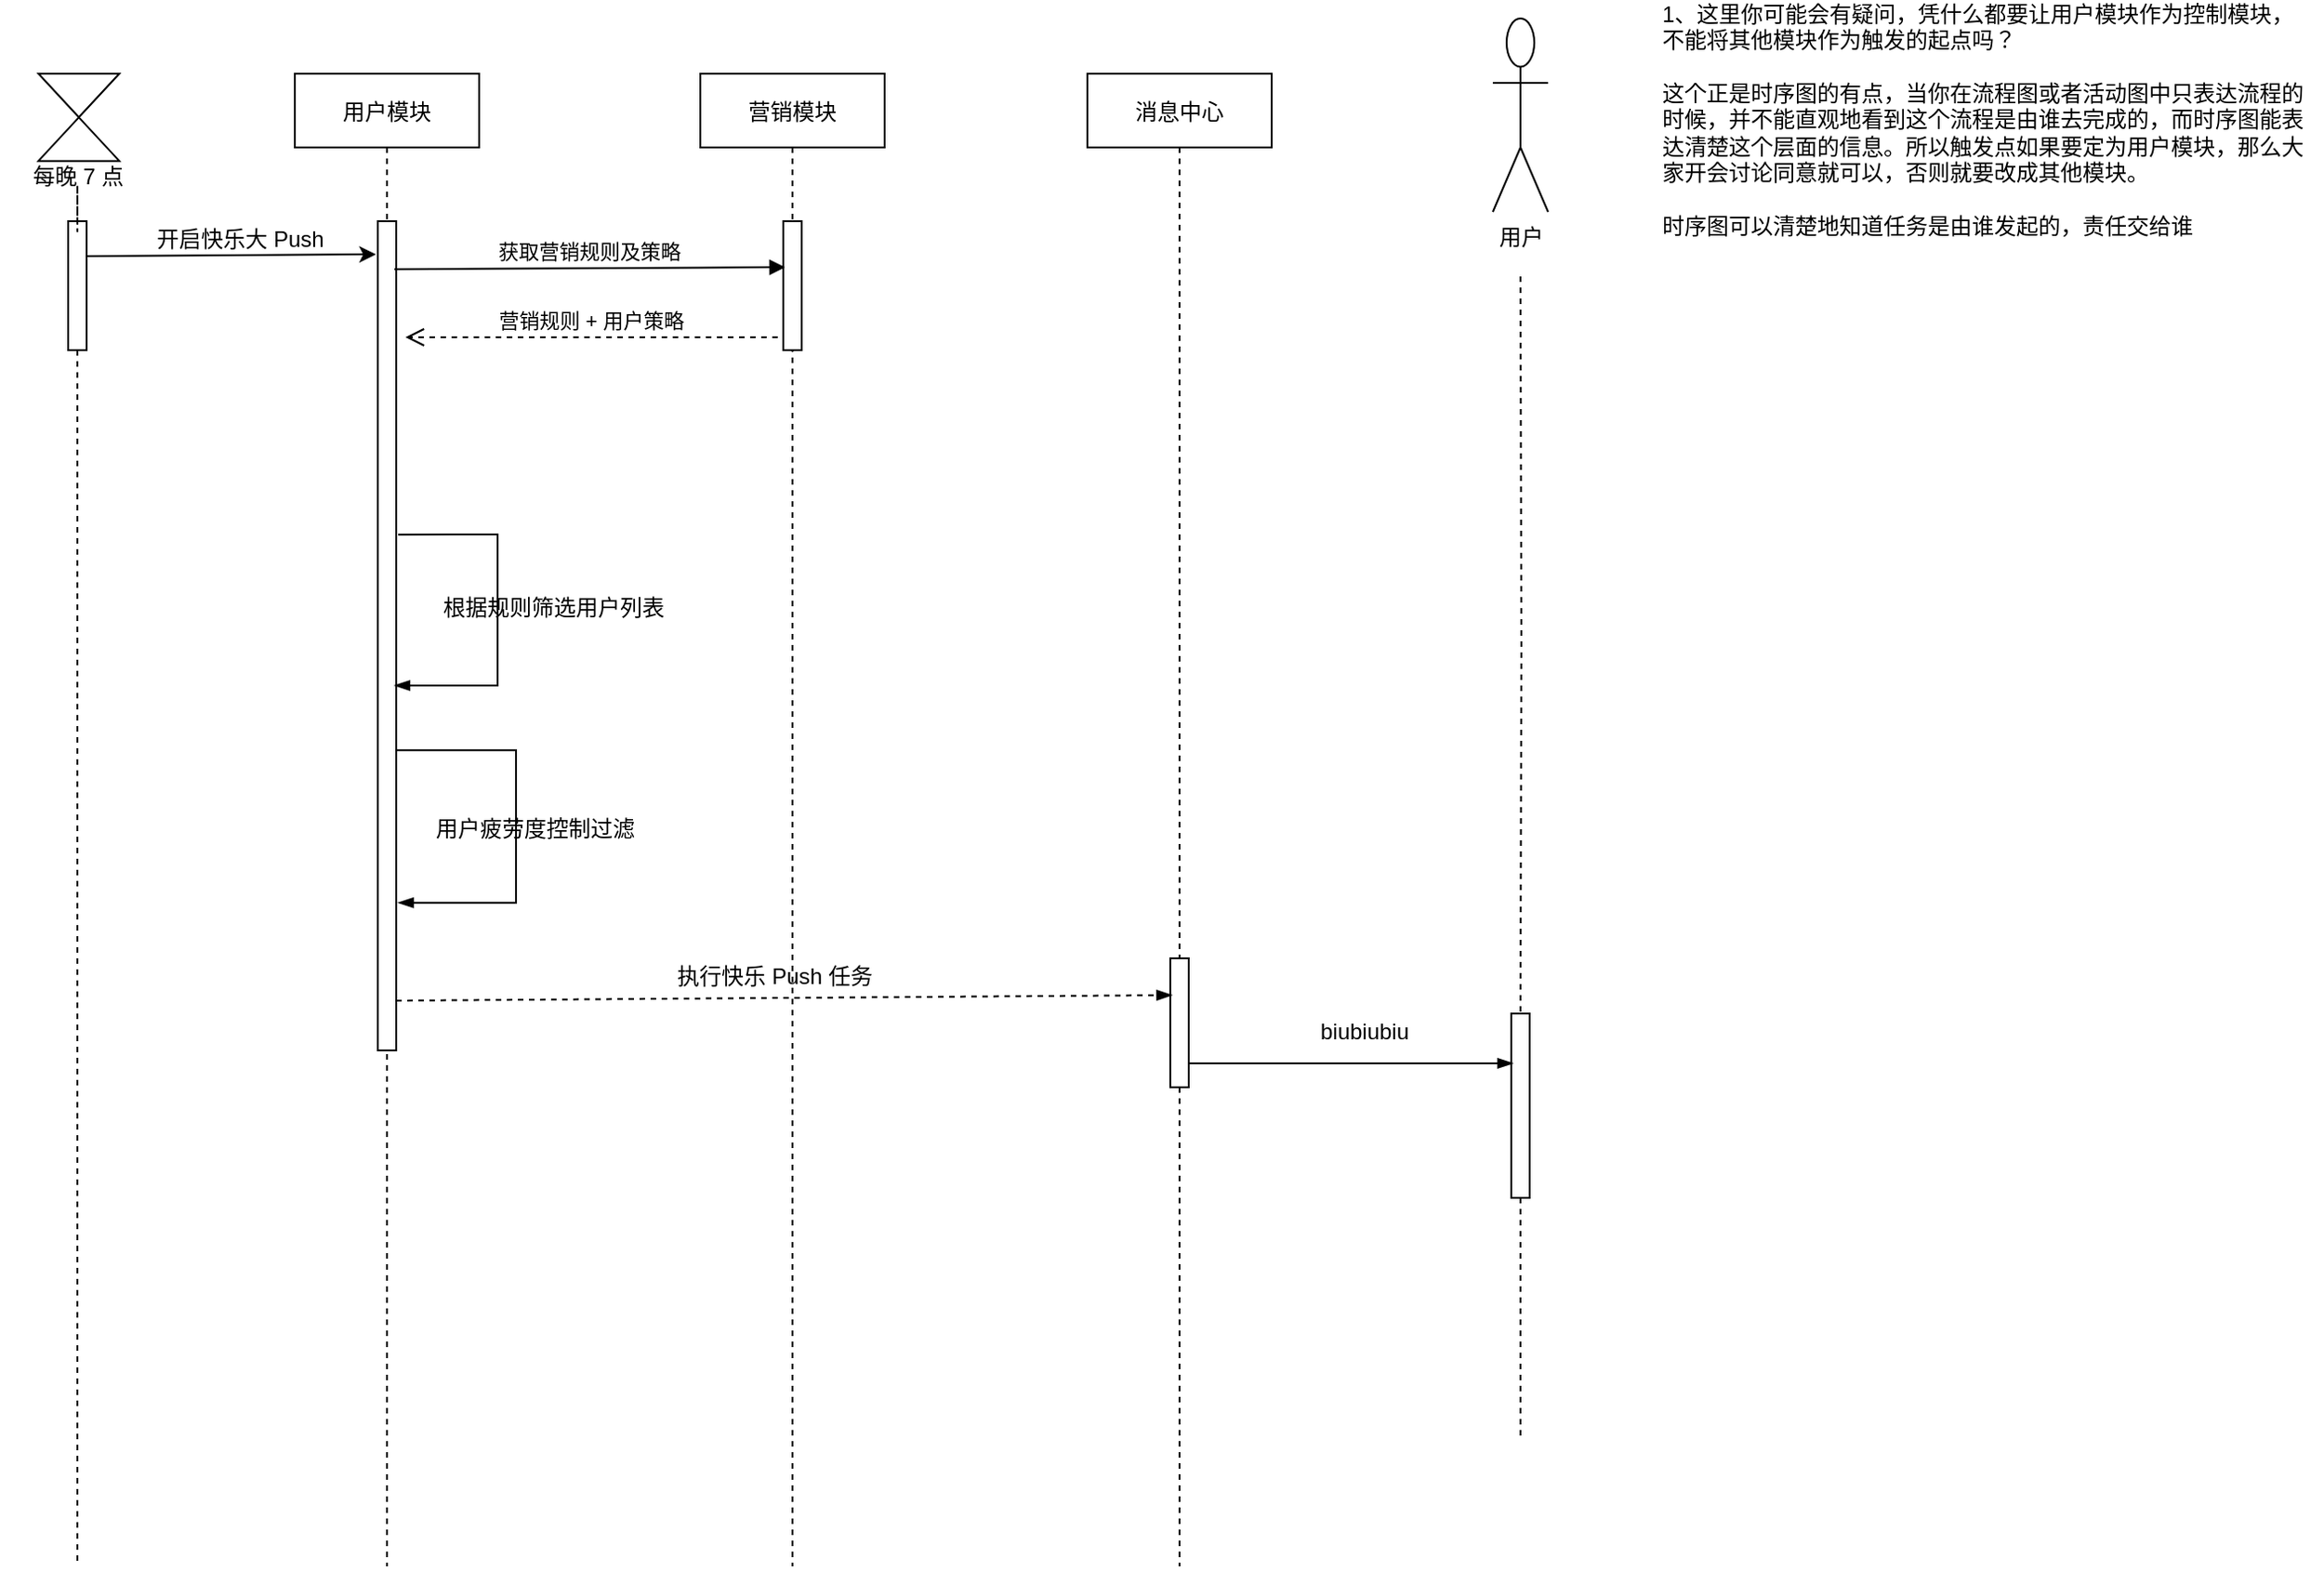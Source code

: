 <mxfile version="15.5.8" type="github">
  <diagram id="kgpKYQtTHZ0yAKxKKP6v" name="Page-1">
    <mxGraphModel dx="1164" dy="682" grid="1" gridSize="10" guides="1" tooltips="1" connect="1" arrows="1" fold="1" page="1" pageScale="1" pageWidth="850" pageHeight="1100" math="0" shadow="0">
      <root>
        <mxCell id="0" />
        <mxCell id="1" parent="0" />
        <mxCell id="3nuBFxr9cyL0pnOWT2aG-1" value="用户模块" style="shape=umlLifeline;perimeter=lifelinePerimeter;container=1;collapsible=0;recursiveResize=0;rounded=0;shadow=0;strokeWidth=1;" parent="1" vertex="1">
          <mxGeometry x="180" y="80" width="100" height="810" as="geometry" />
        </mxCell>
        <mxCell id="3nuBFxr9cyL0pnOWT2aG-2" value="" style="points=[];perimeter=orthogonalPerimeter;rounded=0;shadow=0;strokeWidth=1;" parent="3nuBFxr9cyL0pnOWT2aG-1" vertex="1">
          <mxGeometry x="45" y="80" width="10" height="450" as="geometry" />
        </mxCell>
        <mxCell id="H-buyMjWP8MUea_8feiy-16" value="" style="endArrow=blockThin;html=1;rounded=0;exitX=1;exitY=0.638;exitDx=0;exitDy=0;exitPerimeter=0;edgeStyle=elbowEdgeStyle;elbow=vertical;entryX=1.1;entryY=0.822;entryDx=0;entryDy=0;entryPerimeter=0;endFill=1;" edge="1" parent="3nuBFxr9cyL0pnOWT2aG-1" source="3nuBFxr9cyL0pnOWT2aG-2" target="3nuBFxr9cyL0pnOWT2aG-2">
          <mxGeometry width="50" height="50" relative="1" as="geometry">
            <mxPoint x="234" y="519.1" as="sourcePoint" />
            <mxPoint x="237" y="578.05" as="targetPoint" />
            <Array as="points">
              <mxPoint x="120" y="370" />
              <mxPoint x="120" y="420" />
              <mxPoint x="180" y="470" />
            </Array>
          </mxGeometry>
        </mxCell>
        <mxCell id="H-buyMjWP8MUea_8feiy-17" value="" style="endArrow=blockThin;html=1;rounded=0;elbow=vertical;exitX=1.1;exitY=0.378;exitDx=0;exitDy=0;exitPerimeter=0;entryX=0.9;entryY=0.56;entryDx=0;entryDy=0;entryPerimeter=0;endFill=1;" edge="1" parent="3nuBFxr9cyL0pnOWT2aG-1" source="3nuBFxr9cyL0pnOWT2aG-2" target="3nuBFxr9cyL0pnOWT2aG-2">
          <mxGeometry width="50" height="50" relative="1" as="geometry">
            <mxPoint x="280" y="300" as="sourcePoint" />
            <mxPoint x="330" y="250" as="targetPoint" />
            <Array as="points">
              <mxPoint x="110" y="250" />
              <mxPoint x="110" y="332" />
            </Array>
          </mxGeometry>
        </mxCell>
        <mxCell id="3nuBFxr9cyL0pnOWT2aG-5" value="营销模块" style="shape=umlLifeline;perimeter=lifelinePerimeter;container=1;collapsible=0;recursiveResize=0;rounded=0;shadow=0;strokeWidth=1;" parent="1" vertex="1">
          <mxGeometry x="400" y="80" width="100" height="810" as="geometry" />
        </mxCell>
        <mxCell id="3nuBFxr9cyL0pnOWT2aG-6" value="" style="points=[];perimeter=orthogonalPerimeter;rounded=0;shadow=0;strokeWidth=1;" parent="3nuBFxr9cyL0pnOWT2aG-5" vertex="1">
          <mxGeometry x="45" y="80" width="10" height="70" as="geometry" />
        </mxCell>
        <mxCell id="H-buyMjWP8MUea_8feiy-22" value="执行快乐 Push 任务" style="text;html=1;align=center;verticalAlign=middle;resizable=0;points=[];autosize=1;strokeColor=none;fillColor=none;" vertex="1" parent="3nuBFxr9cyL0pnOWT2aG-5">
          <mxGeometry x="-20" y="480" width="120" height="20" as="geometry" />
        </mxCell>
        <mxCell id="3nuBFxr9cyL0pnOWT2aG-7" value="营销规则 + 用户策略" style="verticalAlign=bottom;endArrow=open;dashed=1;endSize=8;exitX=-0.3;exitY=0.9;shadow=0;strokeWidth=1;exitDx=0;exitDy=0;exitPerimeter=0;" parent="1" source="3nuBFxr9cyL0pnOWT2aG-6" edge="1">
          <mxGeometry relative="1" as="geometry">
            <mxPoint x="240" y="223" as="targetPoint" />
          </mxGeometry>
        </mxCell>
        <mxCell id="3nuBFxr9cyL0pnOWT2aG-8" value="获取营销规则及策略" style="verticalAlign=bottom;endArrow=block;shadow=0;strokeWidth=1;exitX=0.9;exitY=0.058;exitDx=0;exitDy=0;exitPerimeter=0;entryX=0.1;entryY=0.357;entryDx=0;entryDy=0;entryPerimeter=0;" parent="1" source="3nuBFxr9cyL0pnOWT2aG-2" target="3nuBFxr9cyL0pnOWT2aG-6" edge="1">
          <mxGeometry relative="1" as="geometry">
            <mxPoint x="240" y="172" as="sourcePoint" />
            <mxPoint x="440" y="186" as="targetPoint" />
          </mxGeometry>
        </mxCell>
        <mxCell id="zzKj_0TSJDphC-oFK3b8-1" value="" style="group" parent="1" vertex="1" connectable="0">
          <mxGeometry x="830" y="50" width="30" height="770" as="geometry" />
        </mxCell>
        <mxCell id="zzKj_0TSJDphC-oFK3b8-2" style="edgeStyle=orthogonalEdgeStyle;rounded=0;orthogonalLoop=1;jettySize=auto;html=1;endArrow=none;endFill=0;dashed=1;startArrow=none;" parent="zzKj_0TSJDphC-oFK3b8-1" source="zzKj_0TSJDphC-oFK3b8-4" edge="1">
          <mxGeometry relative="1" as="geometry">
            <mxPoint x="15" y="770" as="targetPoint" />
          </mxGeometry>
        </mxCell>
        <mxCell id="zzKj_0TSJDphC-oFK3b8-8" value="" style="edgeStyle=orthogonalEdgeStyle;rounded=0;orthogonalLoop=1;jettySize=auto;html=1;dashed=1;endArrow=none;endFill=0;" parent="zzKj_0TSJDphC-oFK3b8-1" target="zzKj_0TSJDphC-oFK3b8-4" edge="1">
          <mxGeometry relative="1" as="geometry">
            <mxPoint x="15" y="140" as="sourcePoint" />
          </mxGeometry>
        </mxCell>
        <mxCell id="zzKj_0TSJDphC-oFK3b8-3" value="用户&lt;br&gt;" style="shape=umlActor;verticalLabelPosition=bottom;verticalAlign=top;html=1;" parent="zzKj_0TSJDphC-oFK3b8-1" vertex="1">
          <mxGeometry width="30" height="105" as="geometry" />
        </mxCell>
        <mxCell id="zzKj_0TSJDphC-oFK3b8-4" value="" style="html=1;points=[];perimeter=orthogonalPerimeter;" parent="zzKj_0TSJDphC-oFK3b8-1" vertex="1">
          <mxGeometry x="10" y="540" width="10" height="100" as="geometry" />
        </mxCell>
        <mxCell id="zzKj_0TSJDphC-oFK3b8-9" value="消息中心" style="shape=umlLifeline;perimeter=lifelinePerimeter;container=1;collapsible=0;recursiveResize=0;rounded=0;shadow=0;strokeWidth=1;" parent="1" vertex="1">
          <mxGeometry x="610" y="80" width="100" height="810" as="geometry" />
        </mxCell>
        <mxCell id="H-buyMjWP8MUea_8feiy-1" value="" style="group" vertex="1" connectable="0" parent="1">
          <mxGeometry x="20" y="80" width="83" height="65.927" as="geometry" />
        </mxCell>
        <mxCell id="H-buyMjWP8MUea_8feiy-2" value="每晚 7 点" style="text;html=1;align=center;verticalAlign=middle;resizable=0;points=[];autosize=1;strokeColor=none;fillColor=none;container=0;" vertex="1" parent="H-buyMjWP8MUea_8feiy-1">
          <mxGeometry x="12" y="45.927" width="60" height="20" as="geometry" />
        </mxCell>
        <mxCell id="H-buyMjWP8MUea_8feiy-3" value="" style="triangle;whiteSpace=wrap;html=1;rotation=90;container=0;" vertex="1" parent="H-buyMjWP8MUea_8feiy-1">
          <mxGeometry x="30.986" y="-10.121" width="23.617" height="43.858" as="geometry" />
        </mxCell>
        <mxCell id="H-buyMjWP8MUea_8feiy-4" value="" style="triangle;whiteSpace=wrap;html=1;rotation=-90;container=0;" vertex="1" parent="H-buyMjWP8MUea_8feiy-1">
          <mxGeometry x="30.986" y="13.577" width="23.617" height="43.858" as="geometry" />
        </mxCell>
        <mxCell id="H-buyMjWP8MUea_8feiy-7" style="edgeStyle=orthogonalEdgeStyle;rounded=0;orthogonalLoop=1;jettySize=auto;html=1;dashed=1;endArrow=none;endFill=0;startArrow=none;" edge="1" parent="1" source="zzKj_0TSJDphC-oFK3b8-10">
          <mxGeometry relative="1" as="geometry">
            <mxPoint x="62" y="890" as="targetPoint" />
          </mxGeometry>
        </mxCell>
        <mxCell id="zzKj_0TSJDphC-oFK3b8-10" value="" style="points=[];perimeter=orthogonalPerimeter;rounded=0;shadow=0;strokeWidth=1;" parent="1" vertex="1">
          <mxGeometry x="57" y="160" width="10" height="70" as="geometry" />
        </mxCell>
        <mxCell id="H-buyMjWP8MUea_8feiy-8" value="" style="edgeStyle=orthogonalEdgeStyle;rounded=0;orthogonalLoop=1;jettySize=auto;html=1;dashed=1;endArrow=none;endFill=0;" edge="1" parent="1" source="H-buyMjWP8MUea_8feiy-2" target="zzKj_0TSJDphC-oFK3b8-10">
          <mxGeometry relative="1" as="geometry">
            <mxPoint x="62" y="630" as="targetPoint" />
            <mxPoint x="62" y="145.927" as="sourcePoint" />
          </mxGeometry>
        </mxCell>
        <mxCell id="H-buyMjWP8MUea_8feiy-9" value="" style="endArrow=classic;html=1;rounded=0;exitX=1;exitY=0.271;exitDx=0;exitDy=0;exitPerimeter=0;entryX=-0.1;entryY=0.04;entryDx=0;entryDy=0;entryPerimeter=0;" edge="1" parent="1" source="zzKj_0TSJDphC-oFK3b8-10" target="3nuBFxr9cyL0pnOWT2aG-2">
          <mxGeometry width="50" height="50" relative="1" as="geometry">
            <mxPoint x="460" y="380" as="sourcePoint" />
            <mxPoint x="220" y="179" as="targetPoint" />
          </mxGeometry>
        </mxCell>
        <mxCell id="H-buyMjWP8MUea_8feiy-10" value="开启快乐大 Push" style="text;html=1;align=center;verticalAlign=middle;resizable=0;points=[];autosize=1;strokeColor=none;fillColor=none;" vertex="1" parent="1">
          <mxGeometry x="95" y="160" width="110" height="20" as="geometry" />
        </mxCell>
        <mxCell id="H-buyMjWP8MUea_8feiy-13" value="根据规则筛选用户列表" style="text;html=1;align=center;verticalAlign=middle;resizable=0;points=[];autosize=1;strokeColor=none;fillColor=none;" vertex="1" parent="1">
          <mxGeometry x="250" y="360" width="140" height="20" as="geometry" />
        </mxCell>
        <mxCell id="H-buyMjWP8MUea_8feiy-19" value="用户疲劳度控制过滤" style="text;html=1;align=center;verticalAlign=middle;resizable=0;points=[];autosize=1;strokeColor=none;fillColor=none;" vertex="1" parent="1">
          <mxGeometry x="250" y="480" width="120" height="20" as="geometry" />
        </mxCell>
        <mxCell id="H-buyMjWP8MUea_8feiy-11" value="" style="points=[];perimeter=orthogonalPerimeter;rounded=0;shadow=0;strokeWidth=1;" vertex="1" parent="1">
          <mxGeometry x="655" y="560" width="10" height="70" as="geometry" />
        </mxCell>
        <mxCell id="H-buyMjWP8MUea_8feiy-21" value="" style="endArrow=blockThin;html=1;rounded=0;elbow=vertical;exitX=1;exitY=0.94;exitDx=0;exitDy=0;exitPerimeter=0;endFill=1;entryX=0.1;entryY=0.286;entryDx=0;entryDy=0;entryPerimeter=0;dashed=1;" edge="1" parent="1" source="3nuBFxr9cyL0pnOWT2aG-2" target="H-buyMjWP8MUea_8feiy-11">
          <mxGeometry width="50" height="50" relative="1" as="geometry">
            <mxPoint x="235" y="583" as="sourcePoint" />
            <mxPoint x="650" y="583" as="targetPoint" />
          </mxGeometry>
        </mxCell>
        <mxCell id="H-buyMjWP8MUea_8feiy-23" value="" style="endArrow=blockThin;html=1;rounded=0;elbow=vertical;entryX=0.1;entryY=0.27;entryDx=0;entryDy=0;entryPerimeter=0;endFill=1;" edge="1" parent="1" source="H-buyMjWP8MUea_8feiy-11" target="zzKj_0TSJDphC-oFK3b8-4">
          <mxGeometry width="50" height="50" relative="1" as="geometry">
            <mxPoint x="460" y="670" as="sourcePoint" />
            <mxPoint x="810" y="620" as="targetPoint" />
          </mxGeometry>
        </mxCell>
        <mxCell id="H-buyMjWP8MUea_8feiy-24" value="biubiubiu" style="text;html=1;align=center;verticalAlign=middle;resizable=0;points=[];autosize=1;strokeColor=none;fillColor=none;" vertex="1" parent="1">
          <mxGeometry x="730" y="590" width="60" height="20" as="geometry" />
        </mxCell>
        <mxCell id="H-buyMjWP8MUea_8feiy-25" value="1、这里你可能会有疑问，凭什么都要让用户模块作为控制模块，&lt;br&gt;不能将其他模块作为触发的起点吗？&lt;br&gt;&lt;br&gt;这个正是时序图的有点，当你在流程图或者活动图中只表达流程的&lt;br&gt;时候，并不能直观地看到这个流程是由谁去完成的，而时序图能表&lt;br&gt;达清楚这个层面的信息。所以触发点如果要定为用户模块，那么大&lt;br&gt;家开会讨论同意就可以，否则就要改成其他模块。&lt;br&gt;&lt;br&gt;时序图可以清楚地知道任务是由谁发起的，责任交给谁" style="text;html=1;align=left;verticalAlign=middle;resizable=0;points=[];autosize=1;strokeColor=none;fillColor=none;" vertex="1" parent="1">
          <mxGeometry x="920" y="40" width="360" height="130" as="geometry" />
        </mxCell>
      </root>
    </mxGraphModel>
  </diagram>
</mxfile>
